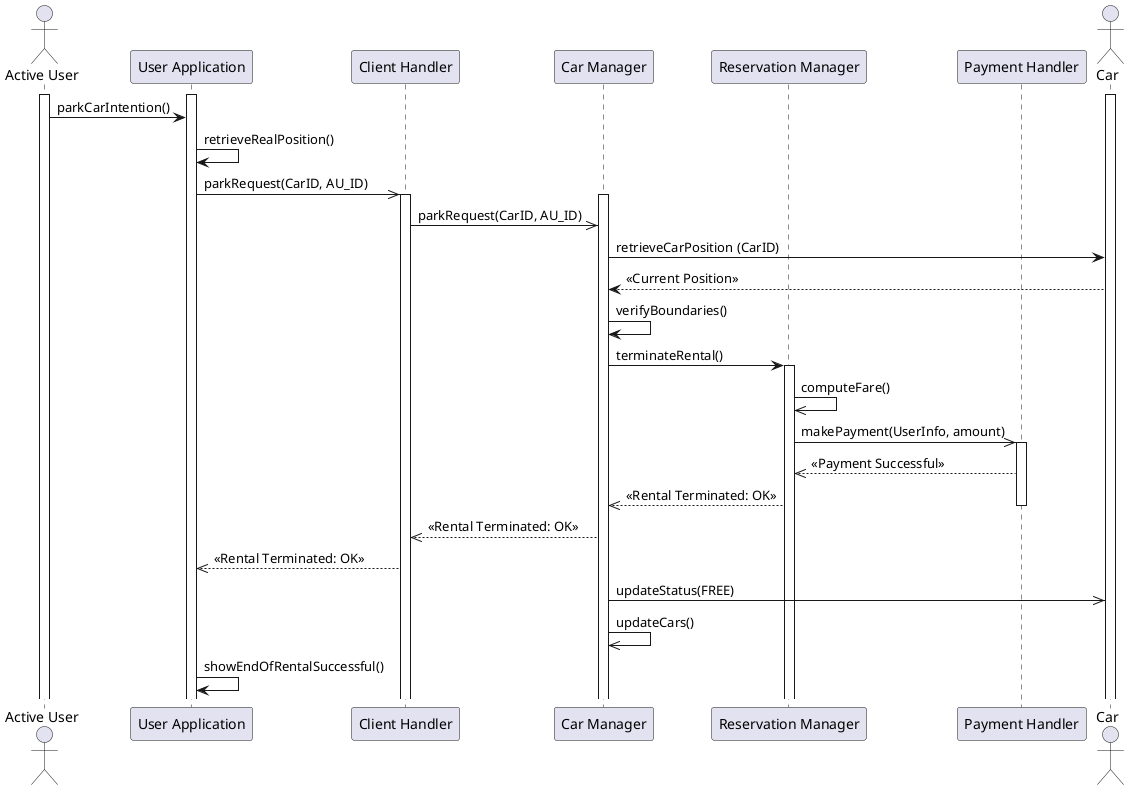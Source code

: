 @startuml
actor "Active User" as AU
participant "User Application" as UApp
participant "Client Handler" as CH
participant "Car Manager" as CM
participant "Reservation Manager" as RM
participant "Payment Handler" as PH



actor "Car"
activate Car
activate AU
activate UApp
AU -> UApp : parkCarIntention()
UApp -> UApp : retrieveRealPosition()
'-> client side check to be in safe zone'
UApp ->> CH : parkRequest(CarID, AU_ID)
activate CH
activate CM

CH ->> CM :  parkRequest(CarID, AU_ID)
CM -> Car : retrieveCarPosition (CarID)
CM <-- Car : <<Current Position>>
CM -> CM : verifyBoundaries()
'Server side check of car position'
CM-> RM : terminateRental()
activate RM
RM ->> RM : computeFare()
RM ->> PH : makePayment(UserInfo, amount)
activate PH
RM <<-- PH : <<Payment Successful>>
CM <<-- RM : <<Rental Terminated: OK>>
deactivate PH

CM -->> CH : <<Rental Terminated: OK>>
CH -->> UApp : <<Rental Terminated: OK>>
CM ->> Car : updateStatus(FREE)
CM ->> CM : updateCars()
UApp -> UApp : showEndOfRentalSuccessful()
@enduml
